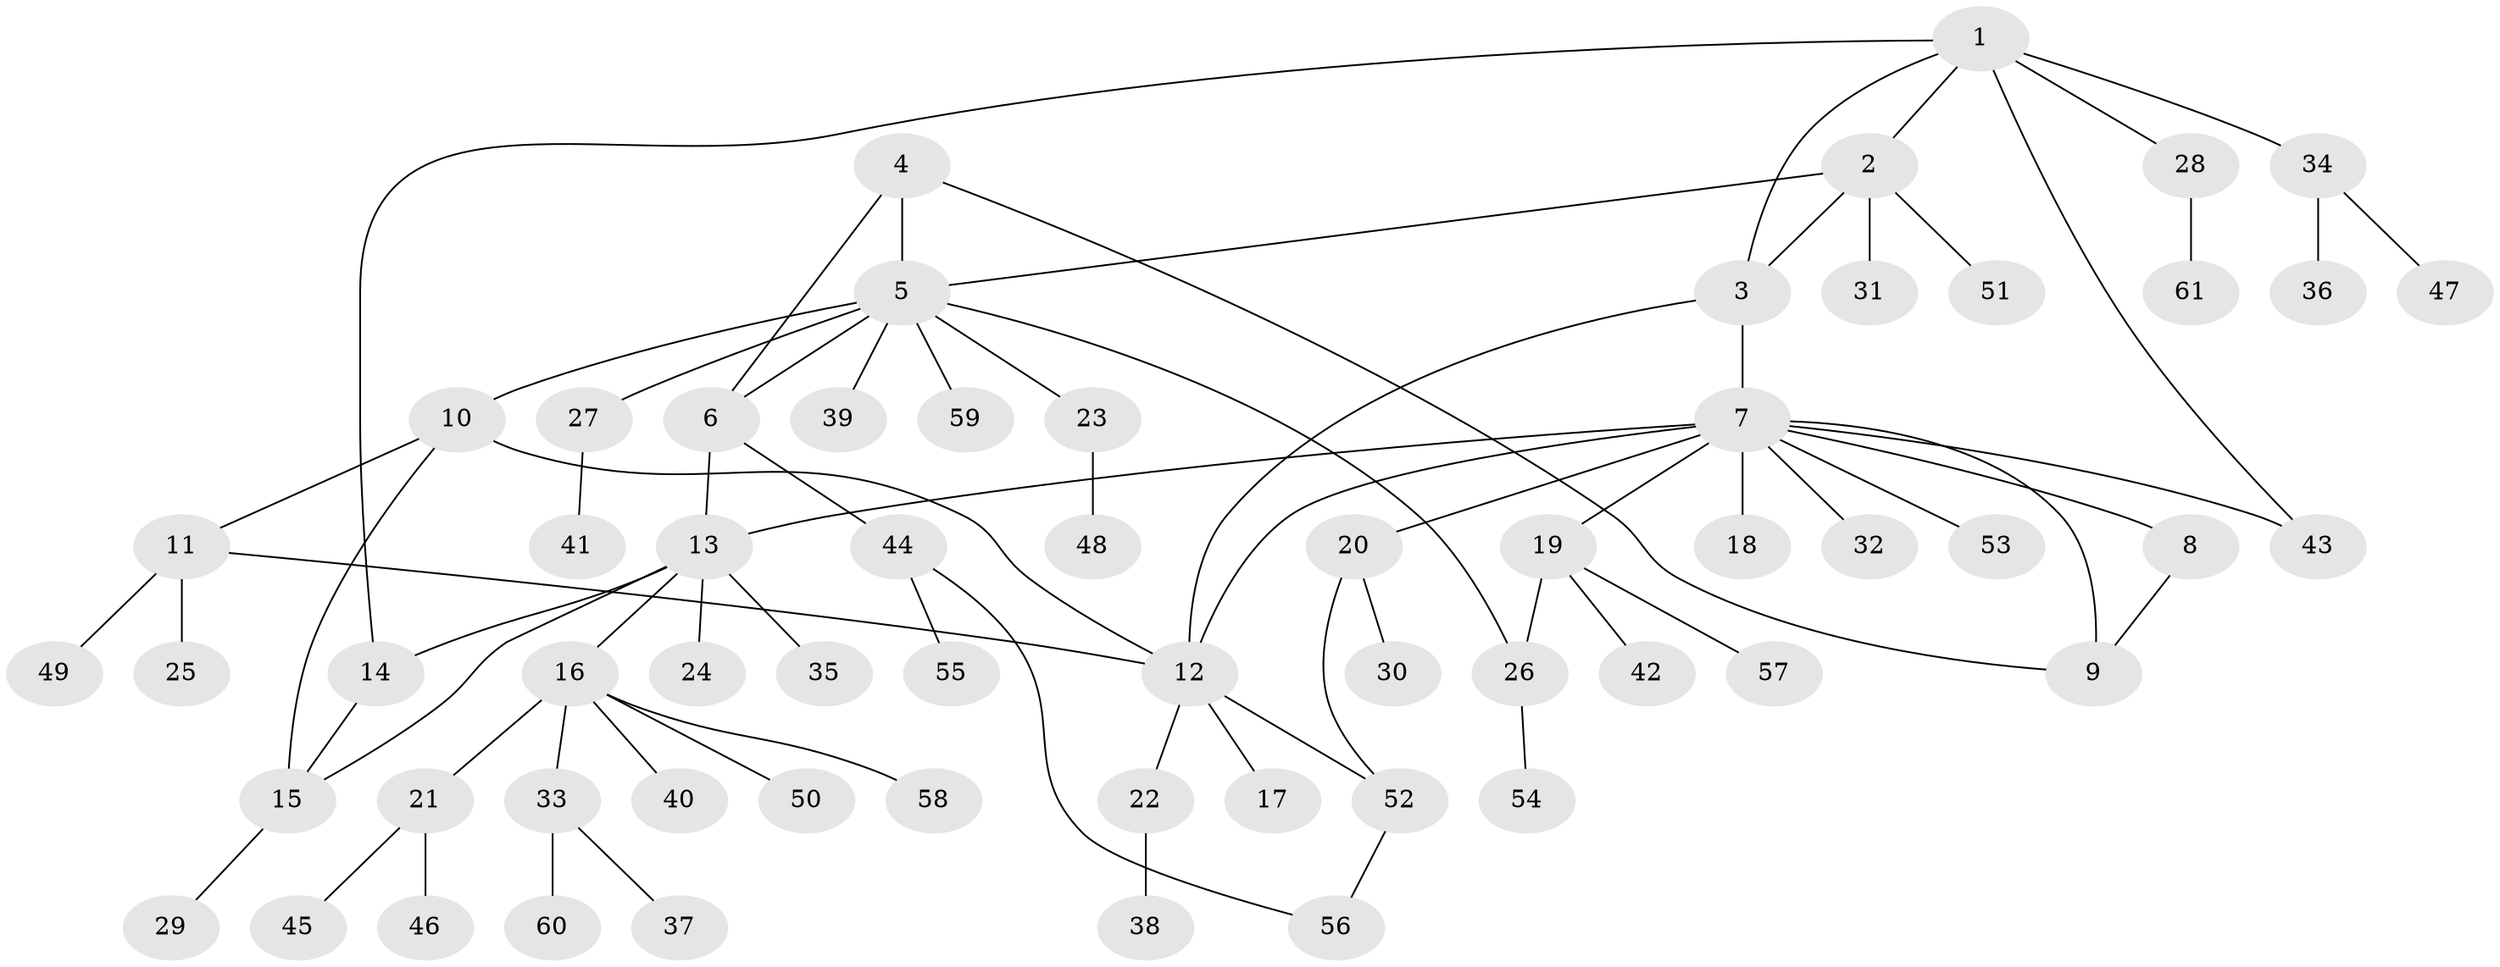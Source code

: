 // coarse degree distribution, {6: 0.022727272727272728, 4: 0.09090909090909091, 2: 0.18181818181818182, 10: 0.022727272727272728, 14: 0.022727272727272728, 8: 0.022727272727272728, 5: 0.022727272727272728, 1: 0.5454545454545454, 3: 0.06818181818181818}
// Generated by graph-tools (version 1.1) at 2025/52/02/27/25 19:52:14]
// undirected, 61 vertices, 75 edges
graph export_dot {
graph [start="1"]
  node [color=gray90,style=filled];
  1;
  2;
  3;
  4;
  5;
  6;
  7;
  8;
  9;
  10;
  11;
  12;
  13;
  14;
  15;
  16;
  17;
  18;
  19;
  20;
  21;
  22;
  23;
  24;
  25;
  26;
  27;
  28;
  29;
  30;
  31;
  32;
  33;
  34;
  35;
  36;
  37;
  38;
  39;
  40;
  41;
  42;
  43;
  44;
  45;
  46;
  47;
  48;
  49;
  50;
  51;
  52;
  53;
  54;
  55;
  56;
  57;
  58;
  59;
  60;
  61;
  1 -- 2;
  1 -- 3;
  1 -- 14;
  1 -- 28;
  1 -- 34;
  1 -- 43;
  2 -- 3;
  2 -- 5;
  2 -- 31;
  2 -- 51;
  3 -- 7;
  3 -- 12;
  4 -- 5;
  4 -- 6;
  4 -- 9;
  5 -- 6;
  5 -- 10;
  5 -- 23;
  5 -- 26;
  5 -- 27;
  5 -- 39;
  5 -- 59;
  6 -- 13;
  6 -- 44;
  7 -- 8;
  7 -- 9;
  7 -- 12;
  7 -- 13;
  7 -- 18;
  7 -- 19;
  7 -- 20;
  7 -- 32;
  7 -- 43;
  7 -- 53;
  8 -- 9;
  10 -- 11;
  10 -- 12;
  10 -- 15;
  11 -- 12;
  11 -- 25;
  11 -- 49;
  12 -- 17;
  12 -- 22;
  12 -- 52;
  13 -- 14;
  13 -- 15;
  13 -- 16;
  13 -- 24;
  13 -- 35;
  14 -- 15;
  15 -- 29;
  16 -- 21;
  16 -- 33;
  16 -- 40;
  16 -- 50;
  16 -- 58;
  19 -- 26;
  19 -- 42;
  19 -- 57;
  20 -- 30;
  20 -- 52;
  21 -- 45;
  21 -- 46;
  22 -- 38;
  23 -- 48;
  26 -- 54;
  27 -- 41;
  28 -- 61;
  33 -- 37;
  33 -- 60;
  34 -- 36;
  34 -- 47;
  44 -- 55;
  44 -- 56;
  52 -- 56;
}
